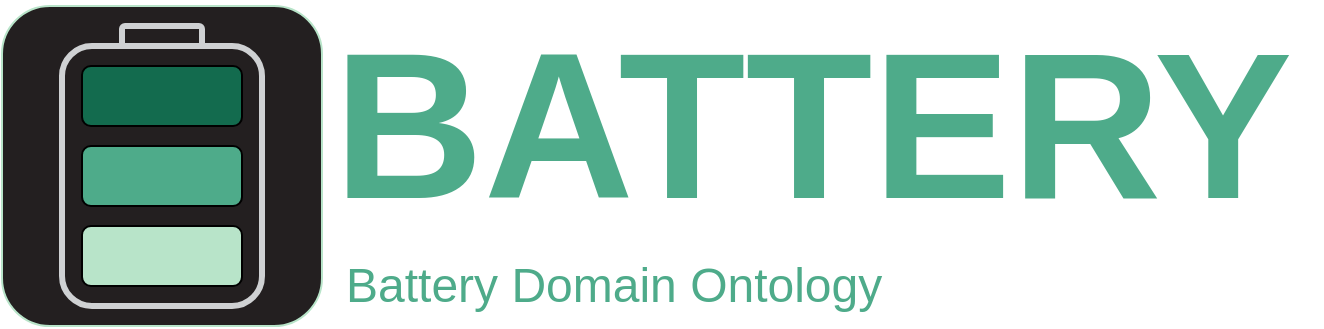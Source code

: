 <mxfile>
    <diagram id="NrZ29duDLyXxqPhjrZT9" name="Page-1">
        <mxGraphModel dx="294" dy="469" grid="1" gridSize="10" guides="1" tooltips="1" connect="1" arrows="1" fold="1" page="1" pageScale="1" pageWidth="850" pageHeight="1100" math="0" shadow="0">
            <root>
                <mxCell id="0"/>
                <mxCell id="1" parent="0"/>
                <mxCell id="2" value="&lt;font color=&quot;#4eab8a&quot; style=&quot;font-size: 104px;&quot;&gt;BATTERY&lt;/font&gt;" style="text;strokeColor=none;fillColor=none;html=1;fontSize=24;fontStyle=1;verticalAlign=middle;align=center;" parent="1" vertex="1">
                    <mxGeometry x="320" y="40" width="490" height="120" as="geometry"/>
                </mxCell>
                <mxCell id="3" value="&lt;span style=&quot;font-weight: normal;&quot;&gt;&lt;font color=&quot;#4eab8a&quot;&gt;Battery Domain Ontology&lt;/font&gt;&lt;/span&gt;" style="text;strokeColor=none;fillColor=none;html=1;fontSize=24;fontStyle=1;verticalAlign=middle;align=left;" parent="1" vertex="1">
                    <mxGeometry x="330" y="160" width="490" height="40" as="geometry"/>
                </mxCell>
                <mxCell id="14" value="" style="rounded=1;whiteSpace=wrap;html=1;fontColor=#4EAB8A;strokeWidth=1;strokeColor=#B8E4C9;fillColor=#231F20;" parent="1" vertex="1">
                    <mxGeometry x="160" y="40" width="160" height="160" as="geometry"/>
                </mxCell>
                <mxCell id="15" value="" style="rounded=1;whiteSpace=wrap;html=1;fontColor=#4EAB8A;strokeWidth=3;strokeColor=#cfd1d3;fillColor=#231F20;" parent="1" vertex="1">
                    <mxGeometry x="190" y="60" width="100" height="130" as="geometry"/>
                </mxCell>
                <mxCell id="16" value="" style="rounded=1;whiteSpace=wrap;html=1;fontColor=#4EAB8A;strokeWidth=3;strokeColor=#cfd1d3;fillColor=#231F20;" parent="1" vertex="1">
                    <mxGeometry x="220" y="50" width="40" height="10" as="geometry"/>
                </mxCell>
                <mxCell id="17" value="" style="rounded=1;whiteSpace=wrap;html=1;fontColor=#4EAB8A;fillStyle=solid;fillColor=#b8e4c9;" parent="1" vertex="1">
                    <mxGeometry x="200" y="150" width="80" height="30" as="geometry"/>
                </mxCell>
                <mxCell id="18" value="" style="rounded=1;whiteSpace=wrap;html=1;fontColor=#4EAB8A;fillColor=#4EAB8a;" parent="1" vertex="1">
                    <mxGeometry x="200" y="110" width="80" height="30" as="geometry"/>
                </mxCell>
                <mxCell id="19" value="" style="rounded=1;whiteSpace=wrap;html=1;fontColor=#4EAB8A;fillColor=#136b4e;" parent="1" vertex="1">
                    <mxGeometry x="200" y="70" width="80" height="30" as="geometry"/>
                </mxCell>
            </root>
        </mxGraphModel>
    </diagram>
</mxfile>
